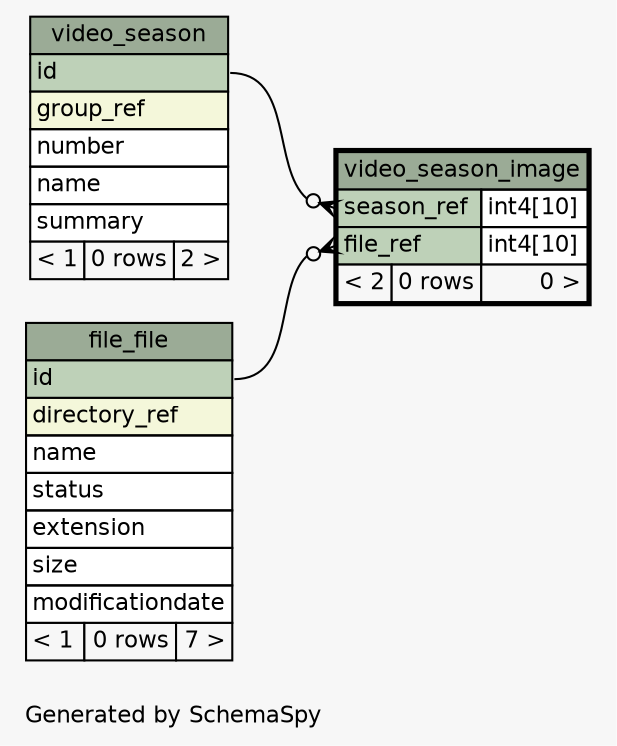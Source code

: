// dot 2.26.3 on Linux 3.2.0-23-generic
// SchemaSpy rev 590
digraph "oneDegreeRelationshipsDiagram" {
  graph [
    rankdir="RL"
    bgcolor="#f7f7f7"
    label="\nGenerated by SchemaSpy"
    labeljust="l"
    nodesep="0.18"
    ranksep="0.46"
    fontname="Helvetica"
    fontsize="11"
  ];
  node [
    fontname="Helvetica"
    fontsize="11"
    shape="plaintext"
  ];
  edge [
    arrowsize="0.8"
  ];
  "video_season_image":"file_ref":w -> "file_file":"id":e [arrowhead=none dir=back arrowtail=crowodot];
  "video_season_image":"season_ref":w -> "video_season":"id":e [arrowhead=none dir=back arrowtail=crowodot];
  "file_file" [
    label=<
    <TABLE BORDER="0" CELLBORDER="1" CELLSPACING="0" BGCOLOR="#ffffff">
      <TR><TD COLSPAN="3" BGCOLOR="#9bab96" ALIGN="CENTER">file_file</TD></TR>
      <TR><TD PORT="id" COLSPAN="3" BGCOLOR="#bed1b8" ALIGN="LEFT">id</TD></TR>
      <TR><TD PORT="directory_ref" COLSPAN="3" BGCOLOR="#f4f7da" ALIGN="LEFT">directory_ref</TD></TR>
      <TR><TD PORT="name" COLSPAN="3" ALIGN="LEFT">name</TD></TR>
      <TR><TD PORT="status" COLSPAN="3" ALIGN="LEFT">status</TD></TR>
      <TR><TD PORT="extension" COLSPAN="3" ALIGN="LEFT">extension</TD></TR>
      <TR><TD PORT="size" COLSPAN="3" ALIGN="LEFT">size</TD></TR>
      <TR><TD PORT="modificationdate" COLSPAN="3" ALIGN="LEFT">modificationdate</TD></TR>
      <TR><TD ALIGN="LEFT" BGCOLOR="#f7f7f7">&lt; 1</TD><TD ALIGN="RIGHT" BGCOLOR="#f7f7f7">0 rows</TD><TD ALIGN="RIGHT" BGCOLOR="#f7f7f7">7 &gt;</TD></TR>
    </TABLE>>
    URL="file_file.html"
    tooltip="file_file"
  ];
  "video_season" [
    label=<
    <TABLE BORDER="0" CELLBORDER="1" CELLSPACING="0" BGCOLOR="#ffffff">
      <TR><TD COLSPAN="3" BGCOLOR="#9bab96" ALIGN="CENTER">video_season</TD></TR>
      <TR><TD PORT="id" COLSPAN="3" BGCOLOR="#bed1b8" ALIGN="LEFT">id</TD></TR>
      <TR><TD PORT="group_ref" COLSPAN="3" BGCOLOR="#f4f7da" ALIGN="LEFT">group_ref</TD></TR>
      <TR><TD PORT="number" COLSPAN="3" ALIGN="LEFT">number</TD></TR>
      <TR><TD PORT="name" COLSPAN="3" ALIGN="LEFT">name</TD></TR>
      <TR><TD PORT="summary" COLSPAN="3" ALIGN="LEFT">summary</TD></TR>
      <TR><TD ALIGN="LEFT" BGCOLOR="#f7f7f7">&lt; 1</TD><TD ALIGN="RIGHT" BGCOLOR="#f7f7f7">0 rows</TD><TD ALIGN="RIGHT" BGCOLOR="#f7f7f7">2 &gt;</TD></TR>
    </TABLE>>
    URL="video_season.html"
    tooltip="video_season"
  ];
  "video_season_image" [
    label=<
    <TABLE BORDER="2" CELLBORDER="1" CELLSPACING="0" BGCOLOR="#ffffff">
      <TR><TD COLSPAN="3" BGCOLOR="#9bab96" ALIGN="CENTER">video_season_image</TD></TR>
      <TR><TD PORT="season_ref" COLSPAN="2" BGCOLOR="#bed1b8" ALIGN="LEFT">season_ref</TD><TD PORT="season_ref.type" ALIGN="LEFT">int4[10]</TD></TR>
      <TR><TD PORT="file_ref" COLSPAN="2" BGCOLOR="#bed1b8" ALIGN="LEFT">file_ref</TD><TD PORT="file_ref.type" ALIGN="LEFT">int4[10]</TD></TR>
      <TR><TD ALIGN="LEFT" BGCOLOR="#f7f7f7">&lt; 2</TD><TD ALIGN="RIGHT" BGCOLOR="#f7f7f7">0 rows</TD><TD ALIGN="RIGHT" BGCOLOR="#f7f7f7">0 &gt;</TD></TR>
    </TABLE>>
    URL="video_season_image.html"
    tooltip="video_season_image"
  ];
}
